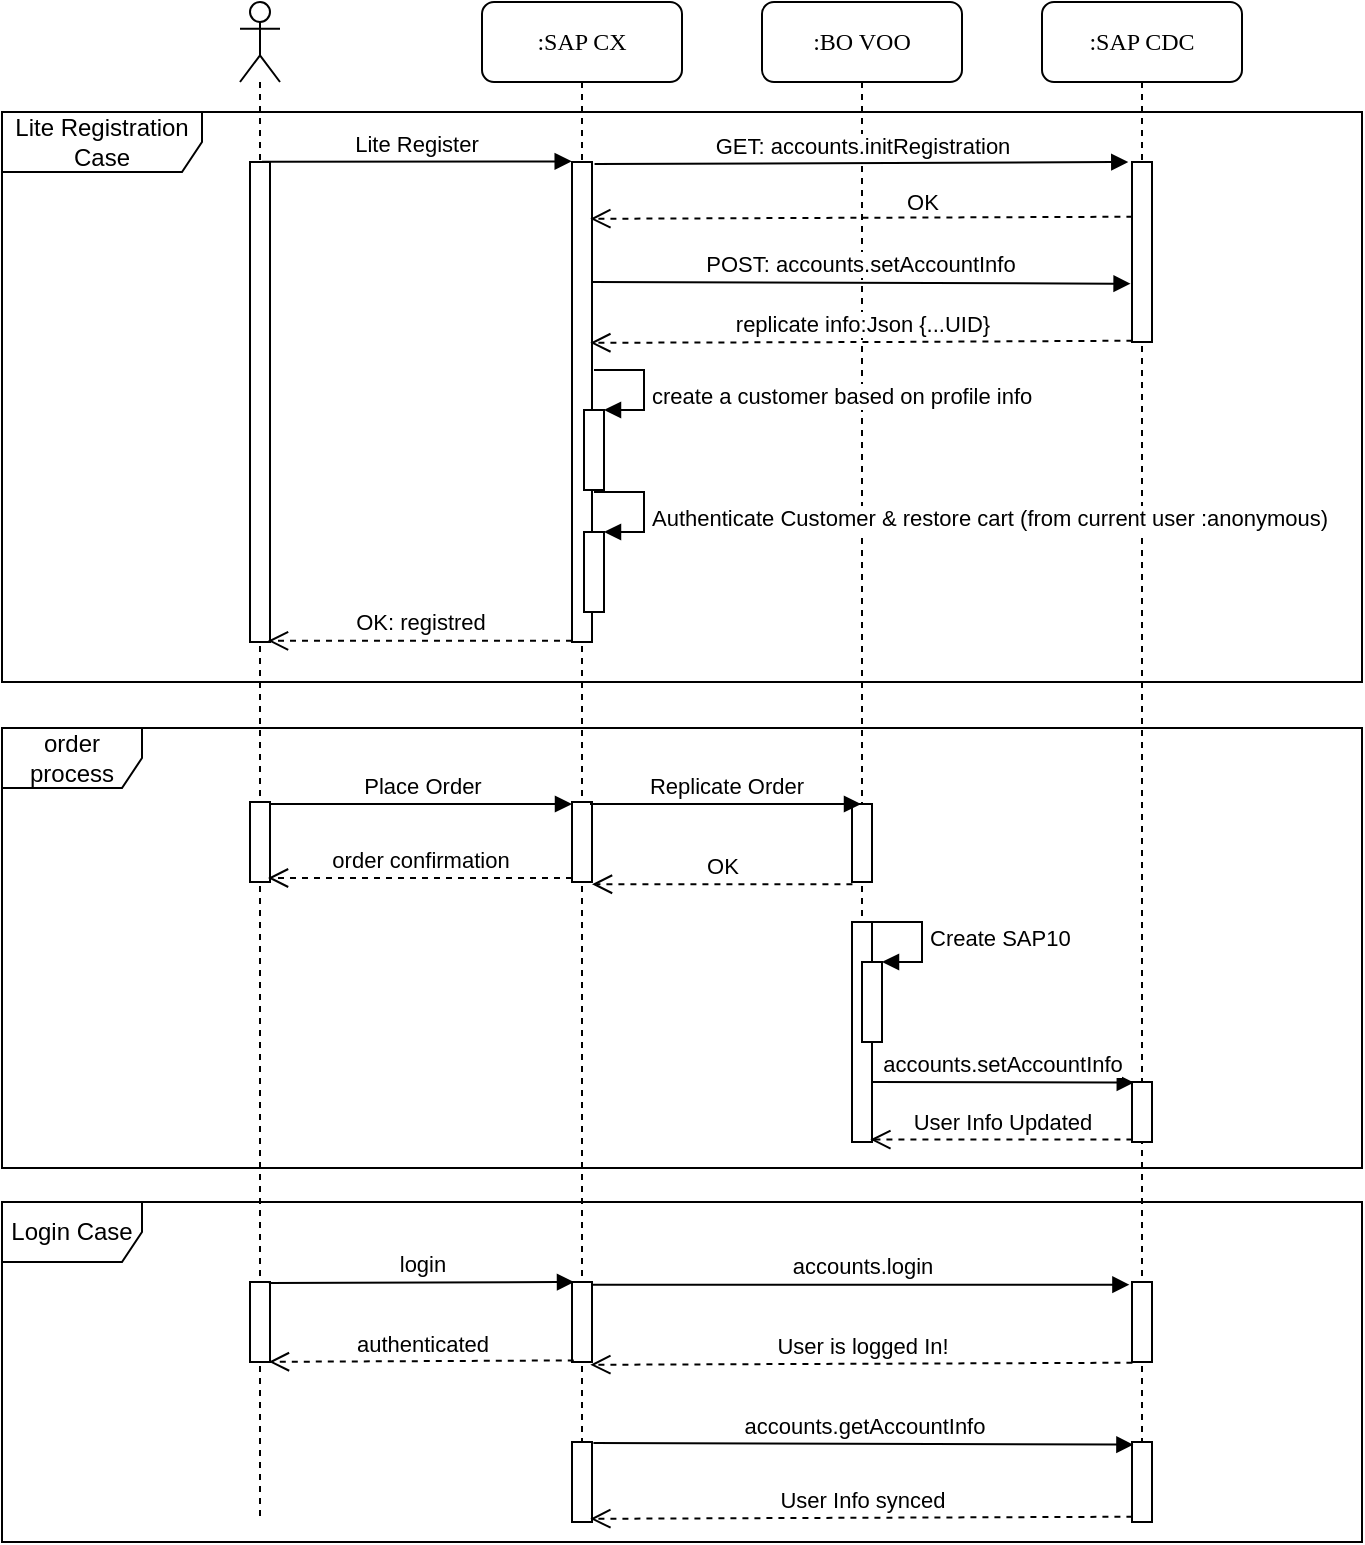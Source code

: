 <mxfile version="14.4.2" type="github" pages="3">
  <diagram name=" SeqDiagram-CX-VOO-CDC" id="13e1069c-82ec-6db2-03f1-153e76fe0fe0">
    <mxGraphModel dx="1590" dy="804" grid="1" gridSize="10" guides="1" tooltips="1" connect="1" arrows="1" fold="1" page="1" pageScale="1" pageWidth="1100" pageHeight="850" background="#ffffff" math="0" shadow="0">
      <root>
        <mxCell id="0" />
        <mxCell id="1" parent="0" />
        <mxCell id="7baba1c4bc27f4b0-3" value=":SAP CX" style="shape=umlLifeline;perimeter=lifelinePerimeter;whiteSpace=wrap;html=1;container=1;collapsible=0;recursiveResize=0;outlineConnect=0;rounded=1;shadow=0;comic=0;labelBackgroundColor=none;strokeWidth=1;fontFamily=Verdana;fontSize=12;align=center;" parent="1" vertex="1">
          <mxGeometry x="400" y="80" width="100" height="760" as="geometry" />
        </mxCell>
        <mxCell id="7baba1c4bc27f4b0-13" value="" style="html=1;points=[];perimeter=orthogonalPerimeter;rounded=0;shadow=0;comic=0;labelBackgroundColor=none;strokeWidth=1;fontFamily=Verdana;fontSize=12;align=center;" parent="7baba1c4bc27f4b0-3" vertex="1">
          <mxGeometry x="45" y="400" width="10" height="40" as="geometry" />
        </mxCell>
        <mxCell id="yacgWs6S20IWa_EJ3ZdP-11" value="" style="html=1;points=[];perimeter=orthogonalPerimeter;" parent="7baba1c4bc27f4b0-3" vertex="1">
          <mxGeometry x="45" y="640" width="10" height="40" as="geometry" />
        </mxCell>
        <mxCell id="CtpcudGJO6RHwoeuUBKw-8" value="" style="html=1;points=[];perimeter=orthogonalPerimeter;" parent="7baba1c4bc27f4b0-3" vertex="1">
          <mxGeometry x="45" y="720" width="10" height="40" as="geometry" />
        </mxCell>
        <mxCell id="7baba1c4bc27f4b0-4" value=":BO VOO" style="shape=umlLifeline;perimeter=lifelinePerimeter;whiteSpace=wrap;html=1;container=1;collapsible=0;recursiveResize=0;outlineConnect=0;rounded=1;shadow=0;comic=0;labelBackgroundColor=none;strokeWidth=1;fontFamily=Verdana;fontSize=12;align=center;" parent="1" vertex="1">
          <mxGeometry x="540" y="80" width="100" height="570" as="geometry" />
        </mxCell>
        <mxCell id="yacgWs6S20IWa_EJ3ZdP-4" value="" style="html=1;points=[];perimeter=orthogonalPerimeter;" parent="7baba1c4bc27f4b0-4" vertex="1">
          <mxGeometry x="45" y="401" width="10" height="39" as="geometry" />
        </mxCell>
        <mxCell id="yacgWs6S20IWa_EJ3ZdP-7" value="" style="html=1;points=[];perimeter=orthogonalPerimeter;" parent="7baba1c4bc27f4b0-4" vertex="1">
          <mxGeometry x="45" y="460" width="10" height="110" as="geometry" />
        </mxCell>
        <mxCell id="yacgWs6S20IWa_EJ3ZdP-8" value="" style="html=1;points=[];perimeter=orthogonalPerimeter;" parent="7baba1c4bc27f4b0-4" vertex="1">
          <mxGeometry x="50" y="480" width="10" height="40" as="geometry" />
        </mxCell>
        <mxCell id="yacgWs6S20IWa_EJ3ZdP-9" value="Create SAP10" style="edgeStyle=orthogonalEdgeStyle;html=1;align=left;spacingLeft=2;endArrow=block;rounded=0;entryX=1;entryY=0;" parent="7baba1c4bc27f4b0-4" target="yacgWs6S20IWa_EJ3ZdP-8" edge="1">
          <mxGeometry relative="1" as="geometry">
            <mxPoint x="55" y="460" as="sourcePoint" />
            <Array as="points">
              <mxPoint x="80" y="460" />
            </Array>
          </mxGeometry>
        </mxCell>
        <mxCell id="7baba1c4bc27f4b0-5" value=":SAP CDC" style="shape=umlLifeline;perimeter=lifelinePerimeter;whiteSpace=wrap;html=1;container=1;collapsible=0;recursiveResize=0;outlineConnect=0;rounded=1;shadow=0;comic=0;labelBackgroundColor=none;strokeWidth=1;fontFamily=Verdana;fontSize=12;align=center;" parent="1" vertex="1">
          <mxGeometry x="680" y="80" width="100" height="760" as="geometry" />
        </mxCell>
        <mxCell id="yacgWs6S20IWa_EJ3ZdP-10" value="" style="html=1;points=[];perimeter=orthogonalPerimeter;" parent="7baba1c4bc27f4b0-5" vertex="1">
          <mxGeometry x="45" y="540" width="10" height="30" as="geometry" />
        </mxCell>
        <mxCell id="yacgWs6S20IWa_EJ3ZdP-12" value="" style="html=1;points=[];perimeter=orthogonalPerimeter;" parent="7baba1c4bc27f4b0-5" vertex="1">
          <mxGeometry x="45" y="640" width="10" height="40" as="geometry" />
        </mxCell>
        <mxCell id="yacgWs6S20IWa_EJ3ZdP-1" value="" style="shape=umlLifeline;participant=umlActor;perimeter=lifelinePerimeter;whiteSpace=wrap;html=1;container=1;collapsible=0;recursiveResize=0;verticalAlign=top;spacingTop=36;outlineConnect=0;" parent="1" vertex="1">
          <mxGeometry x="279" y="80" width="20" height="760" as="geometry" />
        </mxCell>
        <mxCell id="yacgWs6S20IWa_EJ3ZdP-2" value="" style="html=1;points=[];perimeter=orthogonalPerimeter;" parent="yacgWs6S20IWa_EJ3ZdP-1" vertex="1">
          <mxGeometry x="5" y="400" width="10" height="40" as="geometry" />
        </mxCell>
        <mxCell id="yacgWs6S20IWa_EJ3ZdP-3" value="" style="html=1;points=[];perimeter=orthogonalPerimeter;" parent="yacgWs6S20IWa_EJ3ZdP-1" vertex="1">
          <mxGeometry x="5" y="640" width="10" height="40" as="geometry" />
        </mxCell>
        <mxCell id="yacgWs6S20IWa_EJ3ZdP-13" value="Place Order" style="html=1;verticalAlign=bottom;endArrow=block;entryX=0;entryY=0.025;entryDx=0;entryDy=0;entryPerimeter=0;" parent="1" source="yacgWs6S20IWa_EJ3ZdP-2" target="7baba1c4bc27f4b0-13" edge="1">
          <mxGeometry width="80" relative="1" as="geometry">
            <mxPoint x="290" y="481" as="sourcePoint" />
            <mxPoint x="449.5" y="481" as="targetPoint" />
          </mxGeometry>
        </mxCell>
        <mxCell id="yacgWs6S20IWa_EJ3ZdP-14" value="Replicate Order" style="html=1;verticalAlign=bottom;endArrow=block;exitX=0.9;exitY=0.175;exitDx=0;exitDy=0;exitPerimeter=0;" parent="1" edge="1">
          <mxGeometry width="80" relative="1" as="geometry">
            <mxPoint x="454" y="481" as="sourcePoint" />
            <mxPoint x="589.5" y="481" as="targetPoint" />
          </mxGeometry>
        </mxCell>
        <mxCell id="yacgWs6S20IWa_EJ3ZdP-15" value="accounts.setAccountInfo" style="html=1;verticalAlign=bottom;endArrow=block;entryX=0.09;entryY=0.01;entryDx=0;entryDy=0;entryPerimeter=0;" parent="1" target="yacgWs6S20IWa_EJ3ZdP-10" edge="1">
          <mxGeometry width="80" relative="1" as="geometry">
            <mxPoint x="595" y="620.04" as="sourcePoint" />
            <mxPoint x="720" y="620" as="targetPoint" />
          </mxGeometry>
        </mxCell>
        <mxCell id="40GGkk0t6mN_fzsmlvxg-1" value="login" style="html=1;verticalAlign=bottom;endArrow=block;exitX=0.943;exitY=0.082;exitDx=0;exitDy=0;exitPerimeter=0;entryX=0.1;entryY=0.075;entryDx=0;entryDy=0;entryPerimeter=0;" parent="1" edge="1">
          <mxGeometry width="80" relative="1" as="geometry">
            <mxPoint x="293.43" y="720.56" as="sourcePoint" />
            <mxPoint x="446" y="720" as="targetPoint" />
          </mxGeometry>
        </mxCell>
        <mxCell id="40GGkk0t6mN_fzsmlvxg-2" value="accounts.login" style="html=1;verticalAlign=bottom;endArrow=block;exitX=1.014;exitY=0.504;exitDx=0;exitDy=0;exitPerimeter=0;entryX=-0.129;entryY=0.504;entryDx=0;entryDy=0;entryPerimeter=0;" parent="1" edge="1">
          <mxGeometry width="80" relative="1" as="geometry">
            <mxPoint x="455.14" y="721.32" as="sourcePoint" />
            <mxPoint x="723.71" y="721.32" as="targetPoint" />
          </mxGeometry>
        </mxCell>
        <mxCell id="40GGkk0t6mN_fzsmlvxg-4" value="User Info synced " style="html=1;verticalAlign=bottom;endArrow=open;dashed=1;endSize=8;entryX=0.917;entryY=0.605;entryDx=0;entryDy=0;entryPerimeter=0;exitX=0.021;exitY=0.967;exitDx=0;exitDy=0;exitPerimeter=0;" parent="1" edge="1">
          <mxGeometry relative="1" as="geometry">
            <mxPoint x="725.21" y="837.36" as="sourcePoint" />
            <mxPoint x="454.17" y="838.4" as="targetPoint" />
          </mxGeometry>
        </mxCell>
        <mxCell id="40GGkk0t6mN_fzsmlvxg-5" value="authenticated" style="html=1;verticalAlign=bottom;endArrow=open;dashed=1;endSize=8;entryX=0.948;entryY=0.674;entryDx=0;entryDy=0;entryPerimeter=0;exitX=0.09;exitY=0.665;exitDx=0;exitDy=0;exitPerimeter=0;" parent="1" edge="1">
          <mxGeometry relative="1" as="geometry">
            <mxPoint x="445.9" y="759.2" as="sourcePoint" />
            <mxPoint x="293.48" y="759.92" as="targetPoint" />
          </mxGeometry>
        </mxCell>
        <mxCell id="40GGkk0t6mN_fzsmlvxg-6" value="order confirmation" style="html=1;verticalAlign=bottom;endArrow=open;dashed=1;endSize=8;" parent="1" edge="1">
          <mxGeometry relative="1" as="geometry">
            <mxPoint x="445" y="518" as="sourcePoint" />
            <mxPoint x="293" y="518" as="targetPoint" />
          </mxGeometry>
        </mxCell>
        <mxCell id="40GGkk0t6mN_fzsmlvxg-7" value="OK" style="html=1;verticalAlign=bottom;endArrow=open;dashed=1;endSize=8;exitX=0.021;exitY=0.989;exitDx=0;exitDy=0;exitPerimeter=0;" parent="1" edge="1">
          <mxGeometry relative="1" as="geometry">
            <mxPoint x="585.21" y="521.12" as="sourcePoint" />
            <mxPoint x="455" y="521.12" as="targetPoint" />
          </mxGeometry>
        </mxCell>
        <mxCell id="40GGkk0t6mN_fzsmlvxg-8" value="User Info Updated" style="html=1;verticalAlign=bottom;endArrow=open;dashed=1;endSize=8;exitX=0.021;exitY=0.76;exitDx=0;exitDy=0;exitPerimeter=0;entryX=0.917;entryY=0.88;entryDx=0;entryDy=0;entryPerimeter=0;" parent="1" edge="1">
          <mxGeometry relative="1" as="geometry">
            <mxPoint x="725.21" y="648.8" as="sourcePoint" />
            <mxPoint x="594.17" y="648.8" as="targetPoint" />
          </mxGeometry>
        </mxCell>
        <mxCell id="40GGkk0t6mN_fzsmlvxg-9" value="Login Case" style="shape=umlFrame;whiteSpace=wrap;html=1;width=70;height=30;" parent="1" vertex="1">
          <mxGeometry x="160" y="680" width="680" height="170" as="geometry" />
        </mxCell>
        <mxCell id="Qrh7UDhce4LaqNej2hnX-1" value="" style="html=1;points=[];perimeter=orthogonalPerimeter;" parent="1" vertex="1">
          <mxGeometry x="445" y="160" width="10" height="240" as="geometry" />
        </mxCell>
        <mxCell id="Qrh7UDhce4LaqNej2hnX-2" value="" style="html=1;points=[];perimeter=orthogonalPerimeter;" parent="1" vertex="1">
          <mxGeometry x="725" y="160" width="10" height="90" as="geometry" />
        </mxCell>
        <mxCell id="Qrh7UDhce4LaqNej2hnX-3" value="" style="html=1;points=[];perimeter=orthogonalPerimeter;" parent="1" vertex="1">
          <mxGeometry x="284" y="160" width="10" height="240" as="geometry" />
        </mxCell>
        <mxCell id="Qrh7UDhce4LaqNej2hnX-4" value="Lite Register" style="html=1;verticalAlign=bottom;endArrow=block;exitX=0.6;exitY=0.083;exitDx=0;exitDy=0;exitPerimeter=0;entryX=-0.014;entryY=0.082;entryDx=0;entryDy=0;entryPerimeter=0;" parent="1" edge="1">
          <mxGeometry width="80" relative="1" as="geometry">
            <mxPoint x="290" y="159.92" as="sourcePoint" />
            <mxPoint x="444.86" y="159.68" as="targetPoint" />
          </mxGeometry>
        </mxCell>
        <mxCell id="Qrh7UDhce4LaqNej2hnX-5" value="&lt;span&gt;GET: accounts.initRegistration&lt;/span&gt;" style="html=1;verticalAlign=bottom;endArrow=block;exitX=1.129;exitY=0.046;exitDx=0;exitDy=0;exitPerimeter=0;entryX=-0.186;entryY=0.111;entryDx=0;entryDy=0;entryPerimeter=0;" parent="1" edge="1">
          <mxGeometry width="80" relative="1" as="geometry">
            <mxPoint x="456.29" y="161.04" as="sourcePoint" />
            <mxPoint x="723.14" y="159.99" as="targetPoint" />
          </mxGeometry>
        </mxCell>
        <mxCell id="Qrh7UDhce4LaqNej2hnX-6" value="OK" style="html=1;verticalAlign=bottom;endArrow=open;dashed=1;endSize=8;entryX=0.917;entryY=0.605;entryDx=0;entryDy=0;entryPerimeter=0;exitX=0.021;exitY=0.967;exitDx=0;exitDy=0;exitPerimeter=0;" parent="1" edge="1">
          <mxGeometry x="-0.224" y="1" relative="1" as="geometry">
            <mxPoint x="725.21" y="187.36" as="sourcePoint" />
            <mxPoint x="454.17" y="188.4" as="targetPoint" />
            <mxPoint as="offset" />
          </mxGeometry>
        </mxCell>
        <mxCell id="Qrh7UDhce4LaqNej2hnX-8" value="Lite Registration Case" style="shape=umlFrame;whiteSpace=wrap;html=1;width=100;height=30;" parent="1" vertex="1">
          <mxGeometry x="160" y="135" width="680" height="285" as="geometry" />
        </mxCell>
        <mxCell id="Qrh7UDhce4LaqNej2hnX-9" value="&lt;span&gt;POST: accounts.setAccountInfo&lt;/span&gt;" style="html=1;verticalAlign=bottom;endArrow=block;exitX=0.366;exitY=-0.007;exitDx=0;exitDy=0;exitPerimeter=0;entryX=-0.071;entryY=0.676;entryDx=0;entryDy=0;entryPerimeter=0;" parent="1" target="Qrh7UDhce4LaqNej2hnX-2" edge="1">
          <mxGeometry width="80" relative="1" as="geometry">
            <mxPoint x="455.0" y="220.0" as="sourcePoint" />
            <mxPoint x="726" y="218" as="targetPoint" />
          </mxGeometry>
        </mxCell>
        <mxCell id="Qrh7UDhce4LaqNej2hnX-10" value="replicate info:Json {...UID} " style="html=1;verticalAlign=bottom;endArrow=open;dashed=1;endSize=8;entryX=0.917;entryY=0.605;entryDx=0;entryDy=0;entryPerimeter=0;exitX=0.021;exitY=0.967;exitDx=0;exitDy=0;exitPerimeter=0;" parent="1" edge="1">
          <mxGeometry x="-0.002" relative="1" as="geometry">
            <mxPoint x="725.21" y="249.36" as="sourcePoint" />
            <mxPoint x="454.17" y="250.4" as="targetPoint" />
            <mxPoint as="offset" />
            <Array as="points">
              <mxPoint x="600" y="250" />
            </Array>
          </mxGeometry>
        </mxCell>
        <mxCell id="Qrh7UDhce4LaqNej2hnX-13" value="" style="html=1;points=[];perimeter=orthogonalPerimeter;" parent="1" vertex="1">
          <mxGeometry x="451" y="345" width="10" height="40" as="geometry" />
        </mxCell>
        <mxCell id="Qrh7UDhce4LaqNej2hnX-14" value="Authenticate Customer &amp;amp; restore cart (from current user :anonymous)" style="edgeStyle=orthogonalEdgeStyle;html=1;align=left;spacingLeft=2;endArrow=block;rounded=0;entryX=1;entryY=0;" parent="1" target="Qrh7UDhce4LaqNej2hnX-13" edge="1">
          <mxGeometry x="0.168" relative="1" as="geometry">
            <mxPoint x="456" y="325" as="sourcePoint" />
            <Array as="points">
              <mxPoint x="481" y="325" />
            </Array>
            <mxPoint as="offset" />
          </mxGeometry>
        </mxCell>
        <mxCell id="Qrh7UDhce4LaqNej2hnX-15" value="" style="html=1;points=[];perimeter=orthogonalPerimeter;" parent="1" vertex="1">
          <mxGeometry x="451" y="284" width="10" height="40" as="geometry" />
        </mxCell>
        <mxCell id="Qrh7UDhce4LaqNej2hnX-16" value="create a customer based on profile info" style="edgeStyle=orthogonalEdgeStyle;html=1;align=left;spacingLeft=2;endArrow=block;rounded=0;entryX=1;entryY=0;" parent="1" target="Qrh7UDhce4LaqNej2hnX-15" edge="1">
          <mxGeometry x="0.168" relative="1" as="geometry">
            <mxPoint x="456" y="264" as="sourcePoint" />
            <Array as="points">
              <mxPoint x="481" y="264" />
              <mxPoint x="481" y="284" />
            </Array>
            <mxPoint as="offset" />
          </mxGeometry>
        </mxCell>
        <mxCell id="Qrh7UDhce4LaqNej2hnX-17" value="OK: registred" style="html=1;verticalAlign=bottom;endArrow=open;dashed=1;endSize=8;" parent="1" edge="1">
          <mxGeometry relative="1" as="geometry">
            <mxPoint x="445" y="399.43" as="sourcePoint" />
            <mxPoint x="293" y="399.43" as="targetPoint" />
          </mxGeometry>
        </mxCell>
        <mxCell id="Qrh7UDhce4LaqNej2hnX-19" value="order process" style="shape=umlFrame;whiteSpace=wrap;html=1;width=70;height=30;" parent="1" vertex="1">
          <mxGeometry x="160" y="443" width="680" height="220" as="geometry" />
        </mxCell>
        <mxCell id="CtpcudGJO6RHwoeuUBKw-6" value="User is logged In!" style="html=1;verticalAlign=bottom;endArrow=open;dashed=1;endSize=8;entryX=0.917;entryY=0.605;entryDx=0;entryDy=0;entryPerimeter=0;exitX=0.021;exitY=0.967;exitDx=0;exitDy=0;exitPerimeter=0;" parent="1" edge="1">
          <mxGeometry relative="1" as="geometry">
            <mxPoint x="725.21" y="760.36" as="sourcePoint" />
            <mxPoint x="454.17" y="761.4" as="targetPoint" />
          </mxGeometry>
        </mxCell>
        <mxCell id="CtpcudGJO6RHwoeuUBKw-7" value="" style="html=1;points=[];perimeter=orthogonalPerimeter;" parent="1" vertex="1">
          <mxGeometry x="725" y="800" width="10" height="40" as="geometry" />
        </mxCell>
        <mxCell id="CtpcudGJO6RHwoeuUBKw-9" value="accounts.getAccountInfo" style="html=1;verticalAlign=bottom;endArrow=block;exitX=1.071;exitY=0.013;exitDx=0;exitDy=0;exitPerimeter=0;entryX=-0.129;entryY=0.504;entryDx=0;entryDy=0;entryPerimeter=0;" parent="1" source="CtpcudGJO6RHwoeuUBKw-8" edge="1">
          <mxGeometry width="80" relative="1" as="geometry">
            <mxPoint x="457.14" y="801.32" as="sourcePoint" />
            <mxPoint x="725.71" y="801.32" as="targetPoint" />
          </mxGeometry>
        </mxCell>
      </root>
    </mxGraphModel>
  </diagram>
  <diagram id="rj5MmifftTu9GuvsDzbs" name="OPIDC-GetIndivInfo">
    <mxGraphModel dx="1590" dy="804" grid="1" gridSize="10" guides="1" tooltips="1" connect="1" arrows="1" fold="1" page="1" pageScale="1" pageWidth="850" pageHeight="1100" math="0" shadow="0">
      <root>
        <mxCell id="GJqlhvrMdwDHVoViguF4-0" />
        <mxCell id="GJqlhvrMdwDHVoViguF4-1" parent="GJqlhvrMdwDHVoViguF4-0" />
        <mxCell id="HqLP_BtpdHTX5Zx0e452-0" value=":SAP CX" style="shape=umlLifeline;perimeter=lifelinePerimeter;whiteSpace=wrap;html=1;container=1;collapsible=0;recursiveResize=0;outlineConnect=0;rounded=1;shadow=0;comic=0;labelBackgroundColor=none;strokeWidth=1;fontFamily=Verdana;fontSize=12;align=center;" parent="GJqlhvrMdwDHVoViguF4-1" vertex="1">
          <mxGeometry x="160" y="80" width="100" height="600" as="geometry" />
        </mxCell>
        <mxCell id="HqLP_BtpdHTX5Zx0e452-2" value="" style="html=1;points=[];perimeter=orthogonalPerimeter;" parent="HqLP_BtpdHTX5Zx0e452-0" vertex="1">
          <mxGeometry x="45" y="100" width="10" height="250" as="geometry" />
        </mxCell>
        <mxCell id="QxJ3SDp2spaRBhxeKY4I-17" value="" style="html=1;points=[];perimeter=orthogonalPerimeter;" parent="HqLP_BtpdHTX5Zx0e452-0" vertex="1">
          <mxGeometry x="45" y="480" width="10" height="80" as="geometry" />
        </mxCell>
        <mxCell id="HqLP_BtpdHTX5Zx0e452-9" value=":SAP CDC" style="shape=umlLifeline;perimeter=lifelinePerimeter;whiteSpace=wrap;html=1;container=1;collapsible=0;recursiveResize=0;outlineConnect=0;rounded=1;shadow=0;comic=0;labelBackgroundColor=none;strokeWidth=1;fontFamily=Verdana;fontSize=12;align=center;" parent="GJqlhvrMdwDHVoViguF4-1" vertex="1">
          <mxGeometry x="363" y="80" width="100" height="600" as="geometry" />
        </mxCell>
        <mxCell id="HqLP_BtpdHTX5Zx0e452-11" value="" style="html=1;points=[];perimeter=orthogonalPerimeter;" parent="HqLP_BtpdHTX5Zx0e452-9" vertex="1">
          <mxGeometry x="45" y="110" width="10" height="240" as="geometry" />
        </mxCell>
        <mxCell id="QxJ3SDp2spaRBhxeKY4I-16" value="" style="html=1;points=[];perimeter=orthogonalPerimeter;" parent="HqLP_BtpdHTX5Zx0e452-9" vertex="1">
          <mxGeometry x="44" y="480" width="10" height="80" as="geometry" />
        </mxCell>
        <mxCell id="HqLP_BtpdHTX5Zx0e452-12" value="" style="shape=umlLifeline;participant=umlActor;perimeter=lifelinePerimeter;whiteSpace=wrap;html=1;container=1;collapsible=0;recursiveResize=0;verticalAlign=top;spacingTop=36;outlineConnect=0;" parent="GJqlhvrMdwDHVoViguF4-1" vertex="1">
          <mxGeometry x="50" y="80" width="20" height="600" as="geometry" />
        </mxCell>
        <mxCell id="HqLP_BtpdHTX5Zx0e452-14" value="" style="html=1;points=[];perimeter=orthogonalPerimeter;" parent="HqLP_BtpdHTX5Zx0e452-12" vertex="1">
          <mxGeometry x="5" y="100" width="10.42" height="250" as="geometry" />
        </mxCell>
        <mxCell id="HqLP_BtpdHTX5Zx0e452-46" value=":ATES" style="shape=umlLifeline;perimeter=lifelinePerimeter;whiteSpace=wrap;html=1;container=1;collapsible=0;recursiveResize=0;outlineConnect=0;rounded=1;shadow=0;comic=0;labelBackgroundColor=none;strokeWidth=1;fontFamily=Verdana;fontSize=12;align=center;" parent="GJqlhvrMdwDHVoViguF4-1" vertex="1">
          <mxGeometry x="560" y="80" width="100" height="240" as="geometry" />
        </mxCell>
        <mxCell id="HqLP_BtpdHTX5Zx0e452-47" value="" style="html=1;points=[];perimeter=orthogonalPerimeter;" parent="HqLP_BtpdHTX5Zx0e452-46" vertex="1">
          <mxGeometry x="45" y="110" width="10" height="130" as="geometry" />
        </mxCell>
        <mxCell id="HqLP_BtpdHTX5Zx0e452-50" value=":VOO BO " style="shape=umlLifeline;perimeter=lifelinePerimeter;whiteSpace=wrap;html=1;container=1;collapsible=0;recursiveResize=0;outlineConnect=0;rounded=1;shadow=0;comic=0;labelBackgroundColor=none;strokeWidth=1;fontFamily=Verdana;fontSize=12;align=center;" parent="GJqlhvrMdwDHVoViguF4-1" vertex="1">
          <mxGeometry x="720" y="80" width="100" height="440" as="geometry" />
        </mxCell>
        <mxCell id="HqLP_BtpdHTX5Zx0e452-51" value="" style="html=1;points=[];perimeter=orthogonalPerimeter;" parent="HqLP_BtpdHTX5Zx0e452-50" vertex="1">
          <mxGeometry x="45" y="314" width="10" height="126" as="geometry" />
        </mxCell>
        <mxCell id="QxJ3SDp2spaRBhxeKY4I-0" value="&lt;blockquote&gt;&lt;b&gt;&lt;font style=&quot;font-size: 11px&quot;&gt;Notify&lt;/font&gt; to setAccount Info&lt;/b&gt;&lt;br&gt;&lt;/blockquote&gt;" style="html=1;verticalAlign=bottom;endArrow=block;" parent="HqLP_BtpdHTX5Zx0e452-50" edge="1">
          <mxGeometry x="0.275" width="80" relative="1" as="geometry">
            <mxPoint x="-300" y="318" as="sourcePoint" />
            <mxPoint x="45" y="318" as="targetPoint" />
            <mxPoint as="offset" />
          </mxGeometry>
        </mxCell>
        <mxCell id="QxJ3SDp2spaRBhxeKY4I-14" value="" style="html=1;points=[];perimeter=orthogonalPerimeter;" parent="HqLP_BtpdHTX5Zx0e452-50" vertex="1">
          <mxGeometry x="49" y="374" width="10" height="40" as="geometry" />
        </mxCell>
        <mxCell id="oiB6DwO0cfeT0zLqST8t-5" style="edgeStyle=orthogonalEdgeStyle;rounded=0;orthogonalLoop=1;jettySize=auto;html=1;" parent="GJqlhvrMdwDHVoViguF4-1" edge="1">
          <mxGeometry relative="1" as="geometry">
            <mxPoint x="65" y="180" as="sourcePoint" />
            <mxPoint x="205" y="180" as="targetPoint" />
          </mxGeometry>
        </mxCell>
        <mxCell id="oiB6DwO0cfeT0zLqST8t-6" style="edgeStyle=orthogonalEdgeStyle;rounded=0;orthogonalLoop=1;jettySize=auto;html=1;entryX=0;entryY=0.5;entryDx=0;entryDy=0;entryPerimeter=0;" parent="GJqlhvrMdwDHVoViguF4-1" edge="1">
          <mxGeometry relative="1" as="geometry">
            <mxPoint x="215" y="191" as="sourcePoint" />
            <mxPoint x="408" y="191" as="targetPoint" />
          </mxGeometry>
        </mxCell>
        <mxCell id="oiB6DwO0cfeT0zLqST8t-7" value="Login &amp;amp; consent" style="edgeStyle=orthogonalEdgeStyle;rounded=0;orthogonalLoop=1;jettySize=auto;html=1;" parent="GJqlhvrMdwDHVoViguF4-1" edge="1">
          <mxGeometry x="-0.016" y="19" relative="1" as="geometry">
            <mxPoint x="418" y="190" as="sourcePoint" />
            <mxPoint x="605" y="190" as="targetPoint" />
            <Array as="points">
              <mxPoint x="500" y="190" />
              <mxPoint x="500" y="190" />
            </Array>
            <mxPoint as="offset" />
          </mxGeometry>
        </mxCell>
        <mxCell id="oiB6DwO0cfeT0zLqST8t-9" value="Login" style="text;html=1;align=center;verticalAlign=middle;resizable=0;points=[];autosize=1;" parent="GJqlhvrMdwDHVoViguF4-1" vertex="1">
          <mxGeometry x="110" y="161" width="40" height="20" as="geometry" />
        </mxCell>
        <mxCell id="2sLSqvcLjiySkRemYsTM-0" value="account.login" style="text;html=1;align=center;verticalAlign=middle;resizable=0;points=[];autosize=1;" parent="GJqlhvrMdwDHVoViguF4-1" vertex="1">
          <mxGeometry x="255" y="160" width="90" height="20" as="geometry" />
        </mxCell>
        <mxCell id="2sLSqvcLjiySkRemYsTM-1" value="" style="html=1;points=[];perimeter=orthogonalPerimeter;" parent="GJqlhvrMdwDHVoViguF4-1" vertex="1">
          <mxGeometry x="413" y="357" width="10" height="40" as="geometry" />
        </mxCell>
        <mxCell id="QxJ3SDp2spaRBhxeKY4I-1" value="&lt;b&gt;Status:OK&lt;/b&gt;" style="html=1;verticalAlign=bottom;endArrow=open;dashed=1;endSize=8;exitX=-0.1;exitY=0.288;exitDx=0;exitDy=0;exitPerimeter=0;" parent="GJqlhvrMdwDHVoViguF4-1" edge="1">
          <mxGeometry relative="1" as="geometry">
            <mxPoint x="764" y="430.08" as="sourcePoint" />
            <mxPoint x="420" y="430" as="targetPoint" />
          </mxGeometry>
        </mxCell>
        <mxCell id="QxJ3SDp2spaRBhxeKY4I-3" value="account.setAccountInfo" style="html=1;verticalAlign=bottom;endArrow=block;exitX=0.1;exitY=0.35;exitDx=0;exitDy=0;exitPerimeter=0;" parent="GJqlhvrMdwDHVoViguF4-1" edge="1">
          <mxGeometry x="0.126" relative="1" as="geometry">
            <mxPoint x="766" y="462" as="sourcePoint" />
            <mxPoint x="418" y="462" as="targetPoint" />
            <mxPoint as="offset" />
          </mxGeometry>
        </mxCell>
        <mxCell id="QxJ3SDp2spaRBhxeKY4I-4" value="OK" style="html=1;verticalAlign=bottom;endArrow=open;dashed=1;endSize=8;exitX=1;exitY=0.95;" parent="GJqlhvrMdwDHVoViguF4-1" edge="1">
          <mxGeometry relative="1" as="geometry">
            <mxPoint x="760" y="519" as="targetPoint" />
            <mxPoint x="423" y="519" as="sourcePoint" />
          </mxGeometry>
        </mxCell>
        <mxCell id="QxJ3SDp2spaRBhxeKY4I-6" value="Extension: BeforeAccountLogin" style="edgeStyle=orthogonalEdgeStyle;rounded=0;orthogonalLoop=1;jettySize=auto;html=1;entryX=0.9;entryY=0.525;entryDx=0;entryDy=0;entryPerimeter=0;fontStyle=1" parent="GJqlhvrMdwDHVoViguF4-1" source="2sLSqvcLjiySkRemYsTM-1" target="2sLSqvcLjiySkRemYsTM-1" edge="1">
          <mxGeometry x="0.084" y="77" relative="1" as="geometry">
            <mxPoint as="offset" />
          </mxGeometry>
        </mxCell>
        <mxCell id="QxJ3SDp2spaRBhxeKY4I-7" value="" style="html=1;points=[];perimeter=orthogonalPerimeter;" parent="GJqlhvrMdwDHVoViguF4-1" vertex="1">
          <mxGeometry x="407" y="460" width="10" height="60" as="geometry" />
        </mxCell>
        <mxCell id="QxJ3SDp2spaRBhxeKY4I-8" value="&lt;b&gt;Logged In &amp;amp; consent&lt;br&gt;&lt;/b&gt;" style="html=1;verticalAlign=bottom;endArrow=open;dashed=1;endSize=8;" parent="GJqlhvrMdwDHVoViguF4-1" edge="1">
          <mxGeometry relative="1" as="geometry">
            <mxPoint x="610" y="320" as="sourcePoint" />
            <mxPoint x="420" y="320" as="targetPoint" />
          </mxGeometry>
        </mxCell>
        <mxCell id="QxJ3SDp2spaRBhxeKY4I-10" value="&lt;b&gt;User is Logged In&lt;/b&gt;!" style="html=1;verticalAlign=bottom;endArrow=open;dashed=1;endSize=8;" parent="GJqlhvrMdwDHVoViguF4-1" edge="1">
          <mxGeometry relative="1" as="geometry">
            <mxPoint x="413" y="430" as="sourcePoint" />
            <mxPoint x="215.5" y="430" as="targetPoint" />
          </mxGeometry>
        </mxCell>
        <mxCell id="QxJ3SDp2spaRBhxeKY4I-12" value="Next page" style="html=1;verticalAlign=bottom;endArrow=open;dashed=1;endSize=8;exitX=0.1;exitY=0.98;exitDx=0;exitDy=0;exitPerimeter=0;" parent="GJqlhvrMdwDHVoViguF4-1" edge="1">
          <mxGeometry relative="1" as="geometry">
            <mxPoint x="206" y="428" as="sourcePoint" />
            <mxPoint x="65.42" y="428" as="targetPoint" />
          </mxGeometry>
        </mxCell>
        <mxCell id="QxJ3SDp2spaRBhxeKY4I-15" value="Trigger to call SAP CDC" style="edgeStyle=orthogonalEdgeStyle;html=1;align=left;spacingLeft=2;endArrow=block;rounded=0;entryX=1;entryY=0;" parent="GJqlhvrMdwDHVoViguF4-1" target="QxJ3SDp2spaRBhxeKY4I-14" edge="1">
          <mxGeometry relative="1" as="geometry">
            <mxPoint x="775" y="430" as="sourcePoint" />
            <Array as="points">
              <mxPoint x="800" y="430" />
            </Array>
          </mxGeometry>
        </mxCell>
        <mxCell id="QxJ3SDp2spaRBhxeKY4I-22" style="edgeStyle=orthogonalEdgeStyle;rounded=0;orthogonalLoop=1;jettySize=auto;html=1;entryX=0.3;entryY=0.5;entryDx=0;entryDy=0;entryPerimeter=0;" parent="GJqlhvrMdwDHVoViguF4-1" edge="1">
          <mxGeometry relative="1" as="geometry">
            <mxPoint x="215" y="560" as="sourcePoint" />
            <mxPoint x="410" y="560" as="targetPoint" />
          </mxGeometry>
        </mxCell>
        <mxCell id="QxJ3SDp2spaRBhxeKY4I-23" value="account.getAccountInfo" style="edgeLabel;html=1;align=center;verticalAlign=middle;resizable=0;points=[];" parent="QxJ3SDp2spaRBhxeKY4I-22" vertex="1" connectable="0">
          <mxGeometry x="-0.262" y="2" relative="1" as="geometry">
            <mxPoint x="11" y="-6" as="offset" />
          </mxGeometry>
        </mxCell>
        <mxCell id="QxJ3SDp2spaRBhxeKY4I-24" value="Account Info" style="html=1;verticalAlign=bottom;endArrow=open;dashed=1;endSize=8;entryX=1.2;entryY=1;entryDx=0;entryDy=0;entryPerimeter=0;" parent="GJqlhvrMdwDHVoViguF4-1" target="QxJ3SDp2spaRBhxeKY4I-17" edge="1">
          <mxGeometry relative="1" as="geometry">
            <mxPoint x="407" y="639" as="sourcePoint" />
            <mxPoint x="220" y="639" as="targetPoint" />
          </mxGeometry>
        </mxCell>
        <mxCell id="QxJ3SDp2spaRBhxeKY4I-27" value="As SAP CX Needs in a certain time during the purchase process THE SAP10 aka RelatedParty for legacy customers&lt;br&gt;we will use the Extension: BeforeAccountLogin&lt;br&gt;To Notify VOO BO in Order to update Customer Account Info via the &lt;b&gt;UID &lt;/b&gt;into SAP CDC" style="shape=note2;boundedLbl=1;whiteSpace=wrap;html=1;size=25;verticalAlign=top;align=center;" parent="GJqlhvrMdwDHVoViguF4-1" vertex="1">
          <mxGeometry x="810" y="160" width="320" height="260" as="geometry" />
        </mxCell>
      </root>
    </mxGraphModel>
  </diagram>
  <diagram id="X4zxqbar2eBSSs0aZAVT" name="Page-3">
    <mxGraphModel dx="1648" dy="804" grid="1" gridSize="10" guides="1" tooltips="1" connect="1" arrows="1" fold="1" page="1" pageScale="1" pageWidth="850" pageHeight="1100" math="0" shadow="0">
      <root>
        <mxCell id="0ydwUsu693ctStghU8HK-0" />
        <mxCell id="0ydwUsu693ctStghU8HK-1" parent="0ydwUsu693ctStghU8HK-0" />
        <mxCell id="0ydwUsu693ctStghU8HK-71" value="" style="ellipse;html=1;shape=startState;fillColor=#000000;strokeColor=#ff0000;rounded=1;shadow=0;comic=0;labelBackgroundColor=none;fontFamily=Verdana;fontSize=12;fontColor=#000000;align=center;direction=south;" vertex="1" parent="0ydwUsu693ctStghU8HK-1">
          <mxGeometry x="285" y="10" width="30" height="30" as="geometry" />
        </mxCell>
        <mxCell id="0ydwUsu693ctStghU8HK-73" value="check Order" style="rounded=1;whiteSpace=wrap;html=1;arcSize=24;fillColor=#ffffc0;strokeColor=#ff0000;shadow=0;comic=0;labelBackgroundColor=none;fontFamily=Verdana;fontSize=12;fontColor=#000000;align=center;" vertex="1" parent="0ydwUsu693ctStghU8HK-1">
          <mxGeometry x="240" y="120" width="120" height="60" as="geometry" />
        </mxCell>
        <mxCell id="0ydwUsu693ctStghU8HK-75" value="Bring Msisdn" style="rounded=1;whiteSpace=wrap;html=1;arcSize=24;fillColor=#ffffc0;strokeColor=#ff0000;shadow=0;comic=0;labelBackgroundColor=none;fontFamily=Verdana;fontSize=12;fontColor=#000000;align=center;" vertex="1" parent="0ydwUsu693ctStghU8HK-1">
          <mxGeometry x="430" y="210" width="120" height="60" as="geometry" />
        </mxCell>
        <mxCell id="0ydwUsu693ctStghU8HK-78" value="Replicate Order" style="rounded=1;whiteSpace=wrap;html=1;arcSize=24;fillColor=#ffffc0;strokeColor=#ff0000;shadow=0;comic=0;labelBackgroundColor=none;fontFamily=Verdana;fontSize=12;fontColor=#000000;align=center;" vertex="1" parent="0ydwUsu693ctStghU8HK-1">
          <mxGeometry x="210" y="390" width="120" height="60" as="geometry" />
        </mxCell>
        <mxCell id="0ydwUsu693ctStghU8HK-79" value="ERROR" style="rounded=1;whiteSpace=wrap;html=1;arcSize=24;fillColor=#ffffc0;strokeColor=#ff0000;shadow=0;comic=0;labelBackgroundColor=none;fontFamily=Verdana;fontSize=12;fontColor=#000000;align=center;" vertex="1" parent="0ydwUsu693ctStghU8HK-1">
          <mxGeometry x="660" y="390" width="120" height="60" as="geometry" />
        </mxCell>
        <mxCell id="0ydwUsu693ctStghU8HK-92" style="edgeStyle=orthogonalEdgeStyle;html=1;labelBackgroundColor=none;endArrow=open;endSize=8;strokeColor=#ff0000;fontFamily=Verdana;fontSize=12;align=left;" edge="1" parent="0ydwUsu693ctStghU8HK-1" source="0ydwUsu693ctStghU8HK-71" target="0ydwUsu693ctStghU8HK-73">
          <mxGeometry relative="1" as="geometry" />
        </mxCell>
        <mxCell id="0ydwUsu693ctStghU8HK-93" style="edgeStyle=orthogonalEdgeStyle;html=1;labelBackgroundColor=none;endArrow=open;endSize=8;strokeColor=#ff0000;fontFamily=Verdana;fontSize=12;align=left;exitX=0.5;exitY=1;exitDx=0;exitDy=0;" edge="1" parent="0ydwUsu693ctStghU8HK-1" source="0ydwUsu693ctStghU8HK-73" target="0ydwUsu693ctStghU8HK-75">
          <mxGeometry relative="1" as="geometry">
            <Array as="points">
              <mxPoint x="300" y="240" />
            </Array>
          </mxGeometry>
        </mxCell>
        <mxCell id="0ydwUsu693ctStghU8HK-84" value="" style="ellipse;html=1;shape=endState;fillColor=#000000;strokeColor=#ff0000;rounded=1;shadow=0;comic=0;labelBackgroundColor=none;fontFamily=Verdana;fontSize=12;fontColor=#000000;align=center;" vertex="1" parent="0ydwUsu693ctStghU8HK-1">
          <mxGeometry x="703" y="580" width="30" height="30" as="geometry" />
        </mxCell>
        <mxCell id="0ydwUsu693ctStghU8HK-104" value="" style="rhombus;whiteSpace=wrap;html=1;fillColor=#ffffc0;strokeColor=#ff0000;" vertex="1" parent="0ydwUsu693ctStghU8HK-1">
          <mxGeometry x="443" y="400" width="80" height="40" as="geometry" />
        </mxCell>
        <mxCell id="0ydwUsu693ctStghU8HK-105" value="NOK" style="edgeStyle=orthogonalEdgeStyle;html=1;align=left;verticalAlign=bottom;endArrow=open;endSize=8;strokeColor=#ff0000;entryX=0;entryY=0.5;entryDx=0;entryDy=0;exitX=1;exitY=0.5;exitDx=0;exitDy=0;" edge="1" source="0ydwUsu693ctStghU8HK-104" parent="0ydwUsu693ctStghU8HK-1" target="0ydwUsu693ctStghU8HK-79">
          <mxGeometry x="-0.4" y="10" relative="1" as="geometry">
            <mxPoint x="640" y="419" as="targetPoint" />
            <mxPoint x="503" y="419" as="sourcePoint" />
            <Array as="points">
              <mxPoint x="523" y="420" />
            </Array>
            <mxPoint as="offset" />
          </mxGeometry>
        </mxCell>
        <mxCell id="0ydwUsu693ctStghU8HK-106" value="OK" style="edgeStyle=orthogonalEdgeStyle;html=1;align=left;verticalAlign=top;endArrow=open;endSize=8;strokeColor=#ff0000;exitX=0;exitY=0.5;exitDx=0;exitDy=0;entryX=1;entryY=0.5;entryDx=0;entryDy=0;" edge="1" source="0ydwUsu693ctStghU8HK-104" parent="0ydwUsu693ctStghU8HK-1" target="0ydwUsu693ctStghU8HK-78">
          <mxGeometry x="-0.091" y="-30" relative="1" as="geometry">
            <mxPoint x="490" y="490" as="targetPoint" />
            <mxPoint as="offset" />
          </mxGeometry>
        </mxCell>
        <mxCell id="0ydwUsu693ctStghU8HK-108" value="NOK" style="edgeStyle=orthogonalEdgeStyle;html=1;align=left;verticalAlign=bottom;endArrow=open;endSize=8;strokeColor=#ff0000;entryX=0.5;entryY=0;entryDx=0;entryDy=0;" edge="1" parent="0ydwUsu693ctStghU8HK-1">
          <mxGeometry x="-0.4" y="10" relative="1" as="geometry">
            <mxPoint x="719" y="580" as="targetPoint" />
            <mxPoint x="719" y="450" as="sourcePoint" />
            <mxPoint as="offset" />
            <Array as="points">
              <mxPoint x="719" y="490" />
              <mxPoint x="719" y="490" />
            </Array>
          </mxGeometry>
        </mxCell>
        <mxCell id="0ydwUsu693ctStghU8HK-110" style="edgeStyle=orthogonalEdgeStyle;html=1;labelBackgroundColor=none;endArrow=open;endSize=8;strokeColor=#ff0000;fontFamily=Verdana;fontSize=12;align=left;entryX=0.5;entryY=0;entryDx=0;entryDy=0;" edge="1" parent="0ydwUsu693ctStghU8HK-1" target="0ydwUsu693ctStghU8HK-104">
          <mxGeometry relative="1" as="geometry">
            <mxPoint x="483" y="270" as="sourcePoint" />
            <mxPoint x="489.5" y="350" as="targetPoint" />
            <Array as="points">
              <mxPoint x="483" y="270" />
            </Array>
          </mxGeometry>
        </mxCell>
        <mxCell id="0ydwUsu693ctStghU8HK-111" value="ERROR" style="rounded=1;whiteSpace=wrap;html=1;arcSize=24;fillColor=#ffffc0;strokeColor=#ff0000;shadow=0;comic=0;labelBackgroundColor=none;fontFamily=Verdana;fontSize=12;fontColor=#000000;align=center;" vertex="1" parent="0ydwUsu693ctStghU8HK-1">
          <mxGeometry x="40" y="620" width="120" height="60" as="geometry" />
        </mxCell>
        <mxCell id="0ydwUsu693ctStghU8HK-112" value="ERROR" style="rounded=1;whiteSpace=wrap;html=1;arcSize=24;fillColor=#ffffc0;strokeColor=#ff0000;shadow=0;comic=0;labelBackgroundColor=none;fontFamily=Verdana;fontSize=12;fontColor=#000000;align=center;" vertex="1" parent="0ydwUsu693ctStghU8HK-1">
          <mxGeometry x="350" y="620" width="120" height="60" as="geometry" />
        </mxCell>
        <mxCell id="0ydwUsu693ctStghU8HK-116" value="" style="rhombus;whiteSpace=wrap;html=1;fillColor=#ffffc0;strokeColor=#ff0000;" vertex="1" parent="0ydwUsu693ctStghU8HK-1">
          <mxGeometry x="228" y="510" width="80" height="40" as="geometry" />
        </mxCell>
        <mxCell id="0ydwUsu693ctStghU8HK-117" value="no" style="edgeStyle=orthogonalEdgeStyle;html=1;align=left;verticalAlign=bottom;endArrow=open;endSize=8;strokeColor=#ff0000;entryX=0.5;entryY=0;entryDx=0;entryDy=0;" edge="1" source="0ydwUsu693ctStghU8HK-116" parent="0ydwUsu693ctStghU8HK-1" target="0ydwUsu693ctStghU8HK-112">
          <mxGeometry x="-1" relative="1" as="geometry">
            <mxPoint x="370" y="500" as="targetPoint" />
          </mxGeometry>
        </mxCell>
        <mxCell id="0ydwUsu693ctStghU8HK-118" value="yes" style="edgeStyle=orthogonalEdgeStyle;html=1;align=left;verticalAlign=top;endArrow=open;endSize=8;strokeColor=#ff0000;entryX=0.35;entryY=-0.083;entryDx=0;entryDy=0;entryPerimeter=0;" edge="1" parent="0ydwUsu693ctStghU8HK-1">
          <mxGeometry x="-0.593" y="-20" relative="1" as="geometry">
            <mxPoint x="101" y="615.02" as="targetPoint" />
            <mxPoint x="230" y="530" as="sourcePoint" />
            <Array as="points">
              <mxPoint x="101" y="530" />
            </Array>
            <mxPoint as="offset" />
          </mxGeometry>
        </mxCell>
        <mxCell id="0ydwUsu693ctStghU8HK-119" style="edgeStyle=orthogonalEdgeStyle;html=1;labelBackgroundColor=none;endArrow=open;endSize=8;strokeColor=#ff0000;fontFamily=Verdana;fontSize=12;align=left;exitX=0.5;exitY=1;exitDx=0;exitDy=0;" edge="1" parent="0ydwUsu693ctStghU8HK-1" source="0ydwUsu693ctStghU8HK-78">
          <mxGeometry relative="1" as="geometry">
            <mxPoint x="493" y="280" as="sourcePoint" />
            <mxPoint x="270" y="510" as="targetPoint" />
            <Array as="points">
              <mxPoint x="270" y="480" />
              <mxPoint x="270" y="480" />
            </Array>
          </mxGeometry>
        </mxCell>
      </root>
    </mxGraphModel>
  </diagram>
</mxfile>
